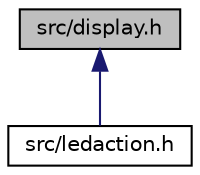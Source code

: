 digraph "src/display.h"
{
 // LATEX_PDF_SIZE
  edge [fontname="Helvetica",fontsize="10",labelfontname="Helvetica",labelfontsize="10"];
  node [fontname="Helvetica",fontsize="10",shape=record];
  Node1 [label="src/display.h",height=0.2,width=0.4,color="black", fillcolor="grey75", style="filled", fontcolor="black",tooltip="This file contains all tools to write to and interface will the led strip."];
  Node1 -> Node2 [dir="back",color="midnightblue",fontsize="10",style="solid",fontname="Helvetica"];
  Node2 [label="src/ledaction.h",height=0.2,width=0.4,color="black", fillcolor="white", style="filled",URL="$src_2ledaction_8h.html",tooltip="This file represents an LED action."];
}
